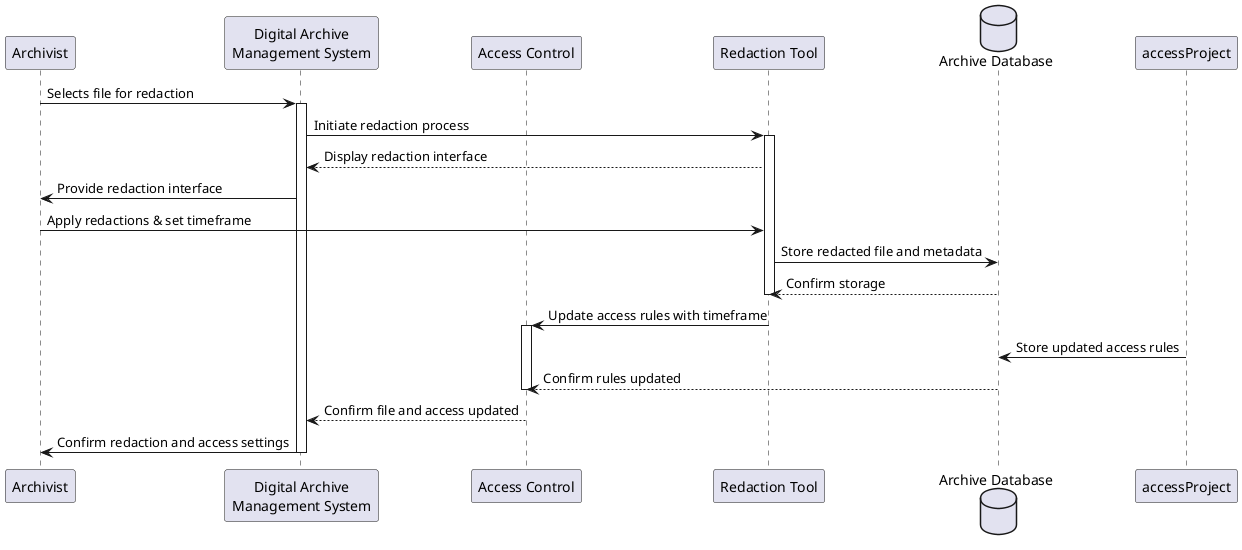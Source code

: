 @startuml
participant Archivist as archivist
participant "Digital Archive\nManagement System" as system
participant "Access Control" as accessControl
participant "Redaction Tool" as redactTool
database "Archive Database" as db

archivist -> system : Selects file for redaction
activate system

system -> redactTool : Initiate redaction process
activate redactTool

redactTool --> system : Display redaction interface
system -> archivist : Provide redaction interface
archivist -> redactTool : Apply redactions & set timeframe
redactTool -> db : Store redacted file and metadata
db --> redactTool : Confirm storage
deactivate redactTool

redactTool -> accessControl : Update access rules with timeframe
activate accessControl
accessProject -> db : Store updated access rules
db --> accessControl : Confirm rules updated
deactivate accessControl

accessControl --> system : Confirm file and access updated
system -> archivist : Confirm redaction and access settings
deactivate system
@enduml